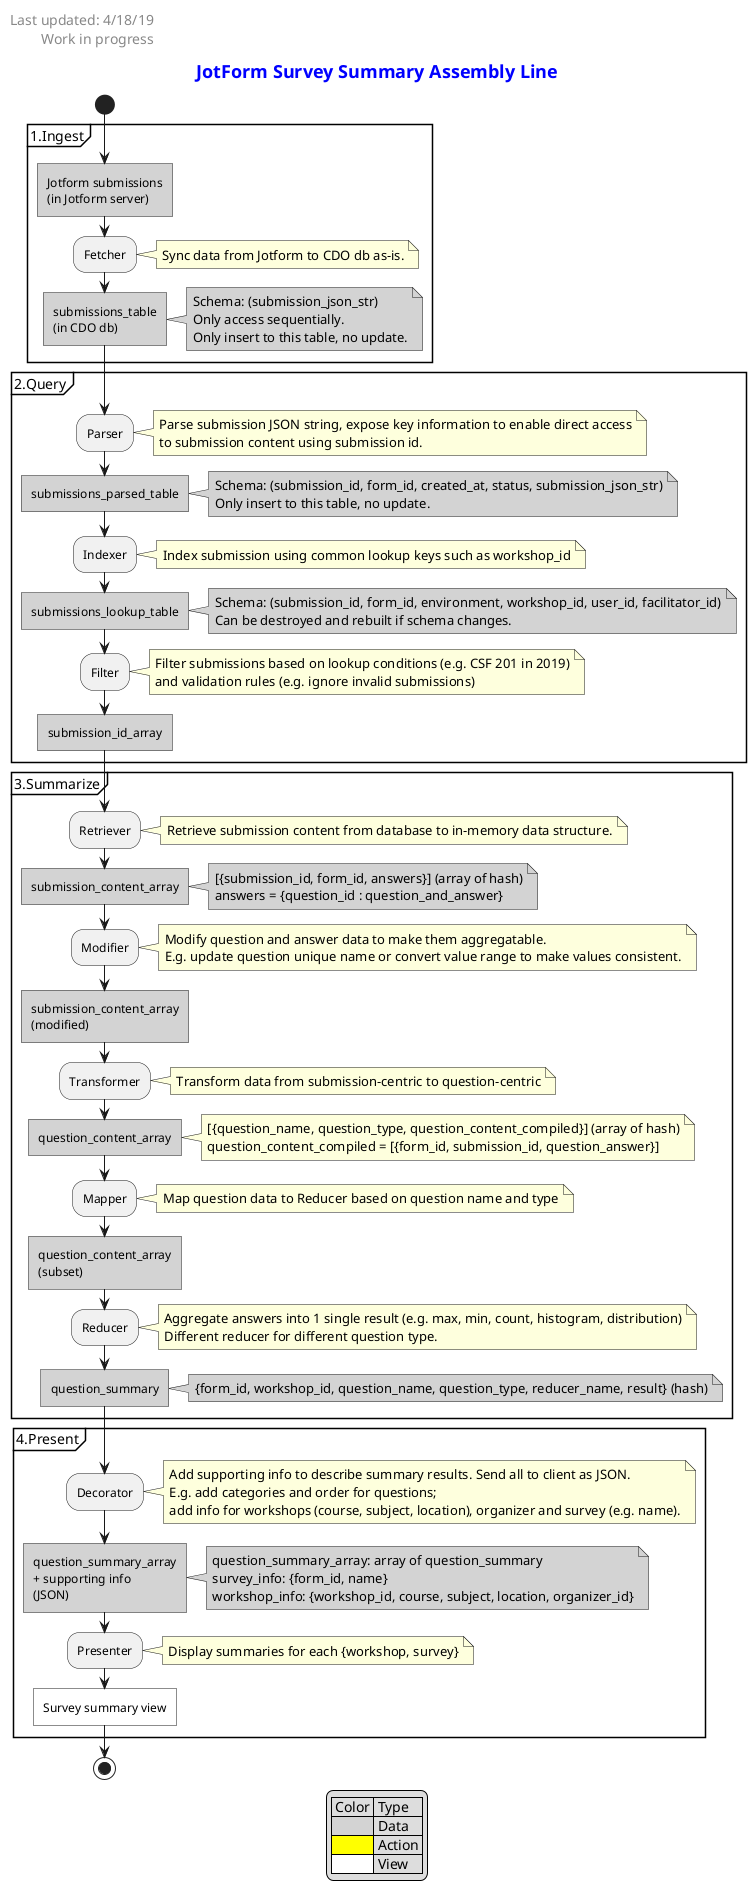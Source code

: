 @startuml

left header
  <size:14>Last updated: 4/18/19
  <size:14>Work in progress
end header

title
  <color:#blue><size:18>**JotForm Survey Summary Assembly Line**
end title

start

partition 1.Ingest {
  #lightgrey:Jotform submissions
  (in Jotform server)]
  :Fetcher;
  note right
    Sync data from Jotform to CDO db as-is.
  end note
  #lightgrey:submissions_table
  (in CDO db)]
  note right #lightgrey
    Schema: (submission_json_str)
    Only access sequentially.
    Only insert to this table, no update.
  end note
}

partition 2.Query {
  :Parser;
  note right
    Parse submission JSON string, expose key information to enable direct access
    to submission content using submission id.
  end note
  #lightgrey:submissions_parsed_table]
  note right #lightgrey
    Schema: (submission_id, form_id, created_at, status, submission_json_str)
    Only insert to this table, no update.
  end note

  :Indexer;
  note right: Index submission using common lookup keys such as workshop_id
  #lightgrey:submissions_lookup_table]
  note right #lightgrey
    Schema: (submission_id, form_id, environment, workshop_id, user_id, facilitator_id)
    Can be destroyed and rebuilt if schema changes.
  end note

  :Filter;
  note right
    Filter submissions based on lookup conditions (e.g. CSF 201 in 2019)
    and validation rules (e.g. ignore invalid submissions)
  end note
  #lightgrey:submission_id_array]
}

partition 3.Summarize {
  :Retriever;
  note right: Retrieve submission content from database to in-memory data structure.
  #lightgrey:submission_content_array]
  note right #lightgrey
    [{submission_id, form_id, answers}] (array of hash)
    answers = {question_id : question_and_answer}
  end note

  :Modifier;
  note right
    Modify question and answer data to make them aggregatable.
    E.g. update question unique name or convert value range to make values consistent.
  end note
  #lightgrey:submission_content_array
  (modified)]

  :Transformer;
  note right: Transform data from submission-centric to question-centric
  #lightgrey:question_content_array]
  note right
    [{question_name, question_type, question_content_compiled}] (array of hash)
    question_content_compiled = [{form_id, submission_id, question_answer}]
  end note

  :Mapper;
  note right: Map question data to Reducer based on question name and type
  #lightgrey:question_content_array
  (subset)]

  :Reducer;
  note right
    Aggregate answers into 1 single result (e.g. max, min, count, histogram, distribution)
    Different reducer for different question type.
  end note
  #lightgrey:question_summary]
  note right #lightgrey: {form_id, workshop_id, question_name, question_type, reducer_name, result} (hash)
}

partition 4.Present {
  :Decorator;
  note right
    Add supporting info to describe summary results. Send all to client as JSON.
    E.g. add categories and order for questions;
    add info for workshops (course, subject, location), organizer and survey (e.g. name).
  end note
  #lightgrey:question_summary_array
  + supporting info
  (JSON)]
  note right #lightgrey
    question_summary_array: array of question_summary
    survey_info: {form_id, name}
    workshop_info: {workshop_id, course, subject, location, organizer_id}
  end note

  :Presenter;
  note right
    Display summaries for each {workshop, survey}
  end note
  #white:Survey summary view]
}

stop

legend center
  | Color | Type |
  |<#lightgrey>| Data |
  |<#Yellow>| Action |
  |<#white>| View |
end legend

@enduml